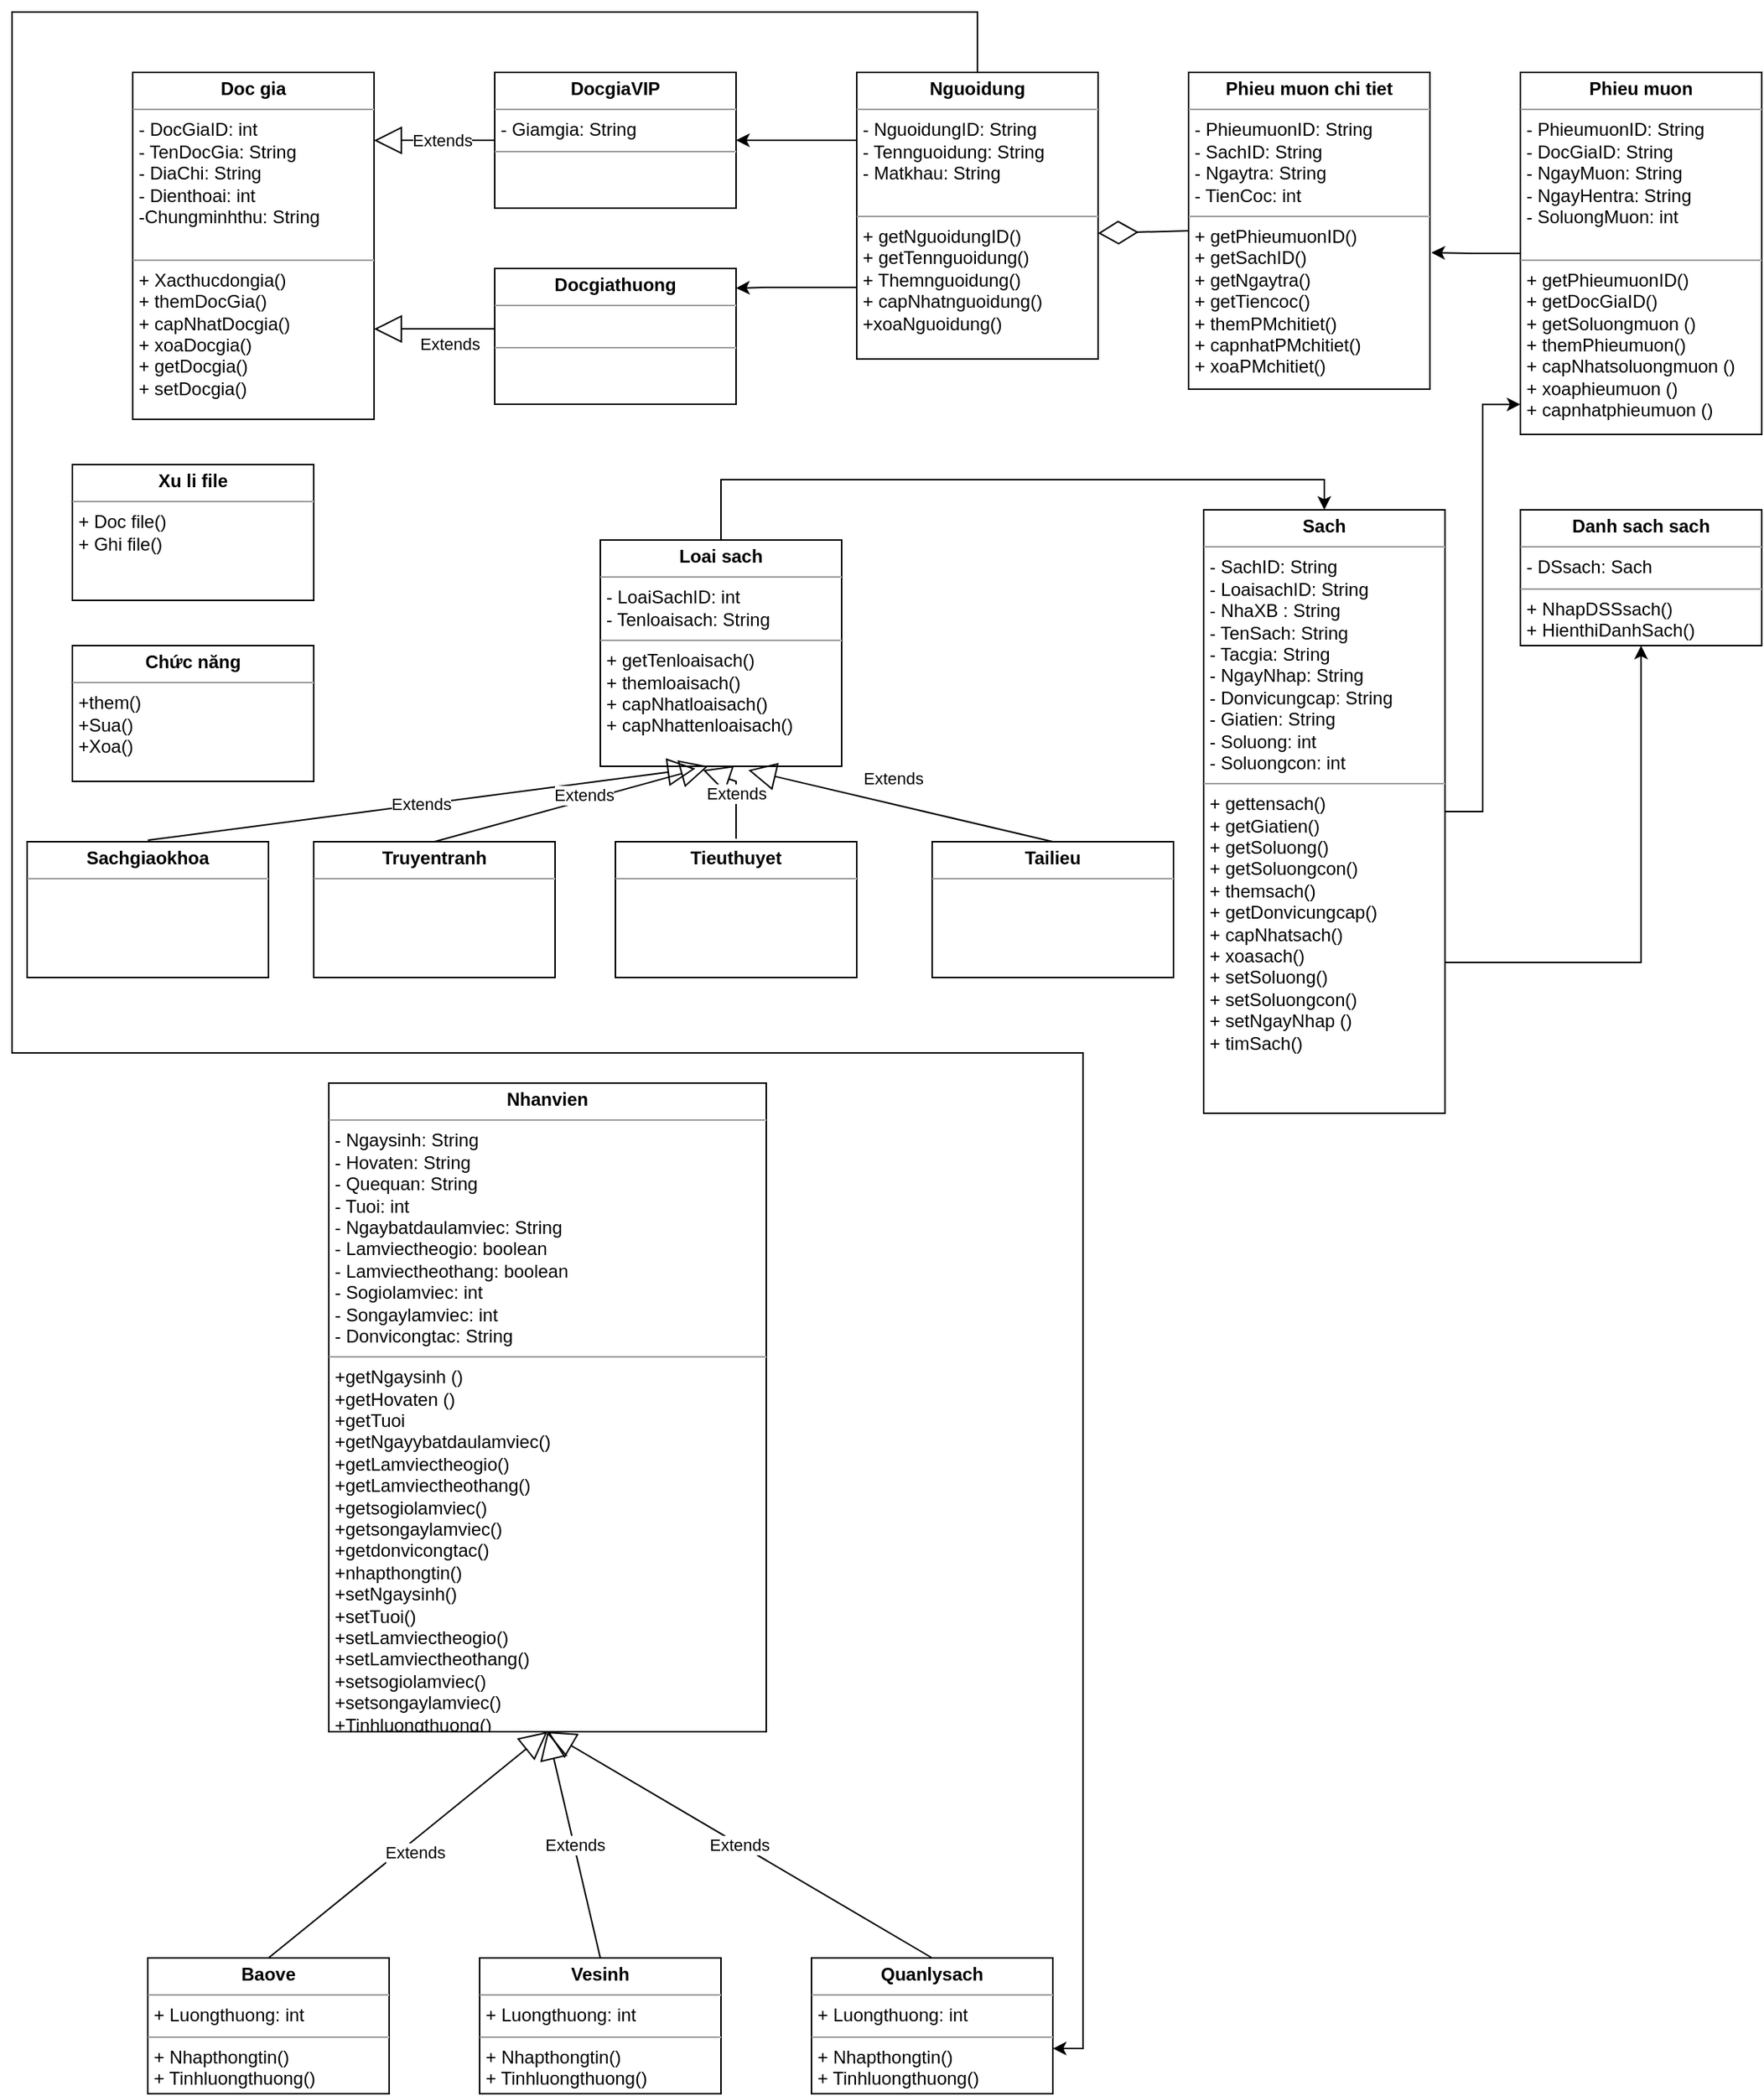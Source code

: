 <mxfile version="15.7.4" type="google"><diagram id="C5RBs43oDa-KdzZeNtuy" name="Page-1"><mxGraphModel dx="1102" dy="618" grid="1" gridSize="10" guides="1" tooltips="1" connect="1" arrows="1" fold="1" page="1" pageScale="1" pageWidth="1654" pageHeight="2336" math="0" shadow="0"><root><mxCell id="WIyWlLk6GJQsqaUBKTNV-0"/><mxCell id="WIyWlLk6GJQsqaUBKTNV-1" parent="WIyWlLk6GJQsqaUBKTNV-0"/><mxCell id="e27O55GyBfMXmyrziWmB-7" value="&lt;p style=&quot;margin: 0px ; margin-top: 4px ; text-align: center&quot;&gt;&lt;b&gt;Nhanvien&lt;/b&gt;&lt;/p&gt;&lt;hr size=&quot;1&quot;&gt;&lt;p style=&quot;margin: 0px ; margin-left: 4px&quot;&gt;- Ngaysinh: String&lt;/p&gt;&lt;p style=&quot;margin: 0px ; margin-left: 4px&quot;&gt;- Hovaten: String&lt;/p&gt;&lt;p style=&quot;margin: 0px ; margin-left: 4px&quot;&gt;- Quequan: String&lt;/p&gt;&lt;p style=&quot;margin: 0px ; margin-left: 4px&quot;&gt;- Tuoi: int&lt;/p&gt;&lt;p style=&quot;margin: 0px ; margin-left: 4px&quot;&gt;- Ngaybatdaulamviec: String&lt;/p&gt;&lt;p style=&quot;margin: 0px ; margin-left: 4px&quot;&gt;- Lamviectheogio: boolean&lt;/p&gt;&lt;p style=&quot;margin: 0px ; margin-left: 4px&quot;&gt;- Lamviectheothang: boolean&lt;/p&gt;&lt;p style=&quot;margin: 0px ; margin-left: 4px&quot;&gt;- Sogiolamviec: int&lt;/p&gt;&lt;p style=&quot;margin: 0px ; margin-left: 4px&quot;&gt;- Songaylamviec: int&lt;/p&gt;&lt;p style=&quot;margin: 0px ; margin-left: 4px&quot;&gt;- Donvicongtac: String&lt;/p&gt;&lt;hr size=&quot;1&quot;&gt;&lt;p style=&quot;margin: 0px ; margin-left: 4px&quot;&gt;+getNgaysinh ()&lt;/p&gt;&lt;p style=&quot;margin: 0px ; margin-left: 4px&quot;&gt;+getHovaten ()&lt;/p&gt;&lt;p style=&quot;margin: 0px ; margin-left: 4px&quot;&gt;+getTuoi&lt;/p&gt;&lt;p style=&quot;margin: 0px ; margin-left: 4px&quot;&gt;+getNgayybatdaulamviec()&lt;/p&gt;&lt;p style=&quot;margin: 0px ; margin-left: 4px&quot;&gt;+getLamviectheogio()&lt;/p&gt;&lt;p style=&quot;margin: 0px ; margin-left: 4px&quot;&gt;+getLamviectheothang()&lt;/p&gt;&lt;p style=&quot;margin: 0px ; margin-left: 4px&quot;&gt;+getsogiolamviec()&lt;/p&gt;&lt;p style=&quot;margin: 0px ; margin-left: 4px&quot;&gt;+getsongaylamviec()&lt;/p&gt;&lt;p style=&quot;margin: 0px ; margin-left: 4px&quot;&gt;+getdonvicongtac()&lt;/p&gt;&lt;p style=&quot;margin: 0px ; margin-left: 4px&quot;&gt;+nhapthongtin()&lt;/p&gt;&lt;p style=&quot;margin: 0px ; margin-left: 4px&quot;&gt;+setNgaysinh()&lt;/p&gt;&lt;p style=&quot;margin: 0px ; margin-left: 4px&quot;&gt;+setTuoi()&lt;/p&gt;&lt;p style=&quot;margin: 0px ; margin-left: 4px&quot;&gt;+set&lt;span&gt;Lamviectheogio()&lt;/span&gt;&lt;/p&gt;&lt;p style=&quot;margin: 0px 0px 0px 4px&quot;&gt;+setLamviectheothang()&lt;/p&gt;&lt;p style=&quot;margin: 0px 0px 0px 4px&quot;&gt;+setsogiolamviec()&lt;/p&gt;&lt;p style=&quot;margin: 0px 0px 0px 4px&quot;&gt;+setsongaylamviec()&lt;/p&gt;&lt;p style=&quot;margin: 0px 0px 0px 4px&quot;&gt;+Tinhluongthuong()&lt;/p&gt;" style="verticalAlign=top;align=left;overflow=fill;fontSize=12;fontFamily=Helvetica;html=1;" parent="WIyWlLk6GJQsqaUBKTNV-1" vertex="1"><mxGeometry x="230" y="740" width="290" height="430" as="geometry"/></mxCell><mxCell id="e27O55GyBfMXmyrziWmB-9" value="Extends" style="endArrow=block;endSize=16;endFill=0;html=1;rounded=0;entryX=0.5;entryY=1;entryDx=0;entryDy=0;exitX=0.5;exitY=0;exitDx=0;exitDy=0;" parent="WIyWlLk6GJQsqaUBKTNV-1" source="e27O55GyBfMXmyrziWmB-10" target="e27O55GyBfMXmyrziWmB-7" edge="1"><mxGeometry y="-7" width="160" relative="1" as="geometry"><mxPoint x="270" y="1300" as="sourcePoint"/><mxPoint x="380" y="1170" as="targetPoint"/><mxPoint as="offset"/></mxGeometry></mxCell><mxCell id="e27O55GyBfMXmyrziWmB-10" value="&lt;p style=&quot;margin: 0px ; margin-top: 4px ; text-align: center&quot;&gt;&lt;b&gt;Baove&lt;/b&gt;&lt;/p&gt;&lt;hr size=&quot;1&quot;&gt;&lt;p style=&quot;margin: 0px ; margin-left: 4px&quot;&gt;+ Luongthuong: int&lt;/p&gt;&lt;hr size=&quot;1&quot;&gt;&lt;p style=&quot;margin: 0px ; margin-left: 4px&quot;&gt;+ Nhapthongtin()&lt;/p&gt;&lt;p style=&quot;margin: 0px ; margin-left: 4px&quot;&gt;+ Tinhluongthuong()&lt;/p&gt;" style="verticalAlign=top;align=left;overflow=fill;fontSize=12;fontFamily=Helvetica;html=1;" parent="WIyWlLk6GJQsqaUBKTNV-1" vertex="1"><mxGeometry x="110" y="1320" width="160" height="90" as="geometry"/></mxCell><mxCell id="e27O55GyBfMXmyrziWmB-11" value="&lt;p style=&quot;margin: 0px ; margin-top: 4px ; text-align: center&quot;&gt;&lt;b&gt;Vesinh&lt;/b&gt;&lt;/p&gt;&lt;hr size=&quot;1&quot;&gt;&lt;p style=&quot;margin: 0px ; margin-left: 4px&quot;&gt;+ Luongthuong: int&lt;/p&gt;&lt;hr size=&quot;1&quot;&gt;&lt;p style=&quot;margin: 0px ; margin-left: 4px&quot;&gt;+ Nhapthongtin()&lt;/p&gt;&lt;p style=&quot;margin: 0px ; margin-left: 4px&quot;&gt;+ Tinhluongthuong()&lt;/p&gt;" style="verticalAlign=top;align=left;overflow=fill;fontSize=12;fontFamily=Helvetica;html=1;" parent="WIyWlLk6GJQsqaUBKTNV-1" vertex="1"><mxGeometry x="330" y="1320" width="160" height="90" as="geometry"/></mxCell><mxCell id="e27O55GyBfMXmyrziWmB-12" value="Extends" style="endArrow=block;endSize=16;endFill=0;html=1;rounded=0;entryX=0.5;entryY=1;entryDx=0;entryDy=0;exitX=0.5;exitY=0;exitDx=0;exitDy=0;" parent="WIyWlLk6GJQsqaUBKTNV-1" source="e27O55GyBfMXmyrziWmB-11" target="e27O55GyBfMXmyrziWmB-7" edge="1"><mxGeometry width="160" relative="1" as="geometry"><mxPoint x="374" y="1260" as="sourcePoint"/><mxPoint x="534" y="1260" as="targetPoint"/></mxGeometry></mxCell><mxCell id="e27O55GyBfMXmyrziWmB-13" value="Extends" style="endArrow=block;endSize=16;endFill=0;html=1;rounded=0;entryX=0.5;entryY=1;entryDx=0;entryDy=0;exitX=0.5;exitY=0;exitDx=0;exitDy=0;" parent="WIyWlLk6GJQsqaUBKTNV-1" source="e27O55GyBfMXmyrziWmB-14" target="e27O55GyBfMXmyrziWmB-7" edge="1"><mxGeometry width="160" relative="1" as="geometry"><mxPoint x="650" y="1300" as="sourcePoint"/><mxPoint x="670" y="1250" as="targetPoint"/></mxGeometry></mxCell><mxCell id="e27O55GyBfMXmyrziWmB-14" value="&lt;p style=&quot;margin: 0px ; margin-top: 4px ; text-align: center&quot;&gt;&lt;b&gt;Quanlysach&lt;/b&gt;&lt;/p&gt;&lt;hr size=&quot;1&quot;&gt;&lt;p style=&quot;margin: 0px ; margin-left: 4px&quot;&gt;+ Luongthuong: int&lt;/p&gt;&lt;hr size=&quot;1&quot;&gt;&lt;p style=&quot;margin: 0px ; margin-left: 4px&quot;&gt;+ Nhapthongtin()&lt;/p&gt;&lt;p style=&quot;margin: 0px ; margin-left: 4px&quot;&gt;+ Tinhluongthuong()&lt;/p&gt;" style="verticalAlign=top;align=left;overflow=fill;fontSize=12;fontFamily=Helvetica;html=1;" parent="WIyWlLk6GJQsqaUBKTNV-1" vertex="1"><mxGeometry x="550" y="1320" width="160" height="90" as="geometry"/></mxCell><mxCell id="zGeO3oUI_rycpAed9Hrp-0" value="&lt;p style=&quot;margin: 0px ; margin-top: 4px ; text-align: center&quot;&gt;&lt;b&gt;Doc gia&lt;/b&gt;&lt;/p&gt;&lt;hr size=&quot;1&quot;&gt;&lt;p style=&quot;margin: 0px ; margin-left: 4px&quot;&gt;- DocGiaID: int&lt;/p&gt;&lt;p style=&quot;margin: 0px ; margin-left: 4px&quot;&gt;- TenDocGia: String&lt;/p&gt;&lt;p style=&quot;margin: 0px ; margin-left: 4px&quot;&gt;- DiaChi: String&lt;/p&gt;&lt;p style=&quot;margin: 0px ; margin-left: 4px&quot;&gt;- Dienthoai: int&lt;/p&gt;&lt;p style=&quot;margin: 0px ; margin-left: 4px&quot;&gt;-Chungminhthu: String&lt;/p&gt;&lt;p style=&quot;margin: 0px ; margin-left: 4px&quot;&gt;&lt;br&gt;&lt;/p&gt;&lt;hr size=&quot;1&quot;&gt;&lt;p style=&quot;margin: 0px ; margin-left: 4px&quot;&gt;+ Xacthucdongia()&lt;/p&gt;&lt;p style=&quot;margin: 0px ; margin-left: 4px&quot;&gt;+ themDocGia()&lt;/p&gt;&lt;p style=&quot;margin: 0px ; margin-left: 4px&quot;&gt;+ capNhatDocgia()&lt;/p&gt;&lt;p style=&quot;margin: 0px ; margin-left: 4px&quot;&gt;+ xoaDocgia()&lt;/p&gt;&lt;p style=&quot;margin: 0px ; margin-left: 4px&quot;&gt;+ getDocgia()&lt;/p&gt;&lt;p style=&quot;margin: 0px ; margin-left: 4px&quot;&gt;+ setDocgia()&lt;/p&gt;" style="verticalAlign=top;align=left;overflow=fill;fontSize=12;fontFamily=Helvetica;html=1;" parent="WIyWlLk6GJQsqaUBKTNV-1" vertex="1"><mxGeometry x="100" y="70" width="160" height="230" as="geometry"/></mxCell><mxCell id="zGeO3oUI_rycpAed9Hrp-1" value="&lt;p style=&quot;margin: 0px ; margin-top: 4px ; text-align: center&quot;&gt;&lt;b&gt;DocgiaVIP&lt;/b&gt;&lt;/p&gt;&lt;hr size=&quot;1&quot;&gt;&lt;p style=&quot;margin: 0px ; margin-left: 4px&quot;&gt;- Giamgia: String&lt;/p&gt;&lt;hr size=&quot;1&quot;&gt;&lt;p style=&quot;margin: 0px ; margin-left: 4px&quot;&gt;&lt;br&gt;&lt;/p&gt;" style="verticalAlign=top;align=left;overflow=fill;fontSize=12;fontFamily=Helvetica;html=1;" parent="WIyWlLk6GJQsqaUBKTNV-1" vertex="1"><mxGeometry x="340" y="70" width="160" height="90" as="geometry"/></mxCell><mxCell id="PjZqf6TvbSkRj2VMknT--12" style="edgeStyle=orthogonalEdgeStyle;rounded=0;orthogonalLoop=1;jettySize=auto;html=1;entryX=0.5;entryY=0;entryDx=0;entryDy=0;" edge="1" parent="WIyWlLk6GJQsqaUBKTNV-1" source="zGeO3oUI_rycpAed9Hrp-2" target="zGeO3oUI_rycpAed9Hrp-5"><mxGeometry relative="1" as="geometry"><Array as="points"><mxPoint x="490" y="340"/><mxPoint x="890" y="340"/></Array></mxGeometry></mxCell><mxCell id="zGeO3oUI_rycpAed9Hrp-2" value="&lt;p style=&quot;margin: 0px ; margin-top: 4px ; text-align: center&quot;&gt;&lt;b&gt;Loai sach&lt;/b&gt;&lt;/p&gt;&lt;hr size=&quot;1&quot;&gt;&lt;p style=&quot;margin: 0px ; margin-left: 4px&quot;&gt;- LoaiSachID: int&lt;/p&gt;&lt;p style=&quot;margin: 0px ; margin-left: 4px&quot;&gt;- Tenloaisach: String&lt;/p&gt;&lt;hr size=&quot;1&quot;&gt;&lt;p style=&quot;margin: 0px ; margin-left: 4px&quot;&gt;+ getTenloaisach()&lt;/p&gt;&lt;p style=&quot;margin: 0px ; margin-left: 4px&quot;&gt;+ themloaisach()&lt;/p&gt;&lt;p style=&quot;margin: 0px ; margin-left: 4px&quot;&gt;+ capNhatloaisach()&lt;/p&gt;&lt;p style=&quot;margin: 0px ; margin-left: 4px&quot;&gt;+ capNhattenloaisach()&lt;/p&gt;" style="verticalAlign=top;align=left;overflow=fill;fontSize=12;fontFamily=Helvetica;html=1;" parent="WIyWlLk6GJQsqaUBKTNV-1" vertex="1"><mxGeometry x="410" y="380" width="160" height="150" as="geometry"/></mxCell><mxCell id="zGeO3oUI_rycpAed9Hrp-3" value="&lt;p style=&quot;margin: 0px ; margin-top: 4px ; text-align: center&quot;&gt;&lt;b&gt;Docgiathuong&lt;/b&gt;&lt;/p&gt;&lt;hr size=&quot;1&quot;&gt;&lt;p style=&quot;margin: 0px ; margin-left: 4px&quot;&gt;&lt;br&gt;&lt;/p&gt;&lt;hr size=&quot;1&quot;&gt;&lt;p style=&quot;margin: 0px ; margin-left: 4px&quot;&gt;&lt;br&gt;&lt;/p&gt;" style="verticalAlign=top;align=left;overflow=fill;fontSize=12;fontFamily=Helvetica;html=1;" parent="WIyWlLk6GJQsqaUBKTNV-1" vertex="1"><mxGeometry x="340" y="200" width="160" height="90" as="geometry"/></mxCell><mxCell id="PjZqf6TvbSkRj2VMknT--17" style="edgeStyle=orthogonalEdgeStyle;rounded=0;orthogonalLoop=1;jettySize=auto;html=1;exitX=0;exitY=0.25;exitDx=0;exitDy=0;entryX=1;entryY=0.5;entryDx=0;entryDy=0;" edge="1" parent="WIyWlLk6GJQsqaUBKTNV-1" source="zGeO3oUI_rycpAed9Hrp-4" target="zGeO3oUI_rycpAed9Hrp-1"><mxGeometry relative="1" as="geometry"><Array as="points"><mxPoint x="580" y="115"/></Array></mxGeometry></mxCell><mxCell id="PjZqf6TvbSkRj2VMknT--18" style="edgeStyle=orthogonalEdgeStyle;rounded=0;orthogonalLoop=1;jettySize=auto;html=1;exitX=0;exitY=0.75;exitDx=0;exitDy=0;" edge="1" parent="WIyWlLk6GJQsqaUBKTNV-1" source="zGeO3oUI_rycpAed9Hrp-4"><mxGeometry relative="1" as="geometry"><mxPoint x="500" y="213" as="targetPoint"/><Array as="points"><mxPoint x="520" y="213"/><mxPoint x="520" y="213"/></Array></mxGeometry></mxCell><mxCell id="PjZqf6TvbSkRj2VMknT--26" style="edgeStyle=orthogonalEdgeStyle;rounded=0;orthogonalLoop=1;jettySize=auto;html=1;entryX=1;entryY=0.667;entryDx=0;entryDy=0;entryPerimeter=0;" edge="1" parent="WIyWlLk6GJQsqaUBKTNV-1" source="zGeO3oUI_rycpAed9Hrp-4" target="e27O55GyBfMXmyrziWmB-14"><mxGeometry relative="1" as="geometry"><Array as="points"><mxPoint x="660" y="30"/><mxPoint x="20" y="30"/><mxPoint x="20" y="720"/><mxPoint x="730" y="720"/><mxPoint x="730" y="1380"/></Array></mxGeometry></mxCell><mxCell id="zGeO3oUI_rycpAed9Hrp-4" value="&lt;p style=&quot;margin: 0px ; margin-top: 4px ; text-align: center&quot;&gt;&lt;b&gt;Nguoidung&lt;/b&gt;&lt;/p&gt;&lt;hr size=&quot;1&quot;&gt;&lt;p style=&quot;margin: 0px ; margin-left: 4px&quot;&gt;- NguoidungID: String&lt;/p&gt;&lt;p style=&quot;margin: 0px ; margin-left: 4px&quot;&gt;- Tennguoidung: String&lt;/p&gt;&lt;p style=&quot;margin: 0px ; margin-left: 4px&quot;&gt;- Matkhau: String&lt;/p&gt;&lt;br&gt;&lt;hr size=&quot;1&quot;&gt;&lt;p style=&quot;margin: 0px ; margin-left: 4px&quot;&gt;+ getNguoidungID()&lt;/p&gt;&lt;p style=&quot;margin: 0px ; margin-left: 4px&quot;&gt;+ getTennguoidung()&lt;/p&gt;&lt;p style=&quot;margin: 0px ; margin-left: 4px&quot;&gt;+ Themnguoidung()&lt;/p&gt;&lt;p style=&quot;margin: 0px ; margin-left: 4px&quot;&gt;+ capNhatnguoidung()&lt;/p&gt;&lt;p style=&quot;margin: 0px ; margin-left: 4px&quot;&gt;+xoaNguoidung()&lt;/p&gt;" style="verticalAlign=top;align=left;overflow=fill;fontSize=12;fontFamily=Helvetica;html=1;" parent="WIyWlLk6GJQsqaUBKTNV-1" vertex="1"><mxGeometry x="580" y="70" width="160" height="190" as="geometry"/></mxCell><mxCell id="PjZqf6TvbSkRj2VMknT--13" style="edgeStyle=orthogonalEdgeStyle;rounded=0;orthogonalLoop=1;jettySize=auto;html=1;entryX=0;entryY=0.917;entryDx=0;entryDy=0;entryPerimeter=0;" edge="1" parent="WIyWlLk6GJQsqaUBKTNV-1" source="zGeO3oUI_rycpAed9Hrp-5" target="zGeO3oUI_rycpAed9Hrp-7"><mxGeometry relative="1" as="geometry"/></mxCell><mxCell id="PjZqf6TvbSkRj2VMknT--14" style="edgeStyle=orthogonalEdgeStyle;rounded=0;orthogonalLoop=1;jettySize=auto;html=1;exitX=1;exitY=0.75;exitDx=0;exitDy=0;entryX=0.5;entryY=1;entryDx=0;entryDy=0;" edge="1" parent="WIyWlLk6GJQsqaUBKTNV-1" source="zGeO3oUI_rycpAed9Hrp-5" target="PjZqf6TvbSkRj2VMknT--0"><mxGeometry relative="1" as="geometry"/></mxCell><mxCell id="zGeO3oUI_rycpAed9Hrp-5" value="&lt;p style=&quot;margin: 0px ; margin-top: 4px ; text-align: center&quot;&gt;&lt;b&gt;Sach&lt;/b&gt;&lt;/p&gt;&lt;hr size=&quot;1&quot;&gt;&lt;p style=&quot;margin: 0px ; margin-left: 4px&quot;&gt;- SachID: String&lt;/p&gt;&lt;p style=&quot;margin: 0px ; margin-left: 4px&quot;&gt;- LoaisachID: String&lt;/p&gt;&lt;p style=&quot;margin: 0px ; margin-left: 4px&quot;&gt;- NhaXB : String&lt;/p&gt;&lt;p style=&quot;margin: 0px ; margin-left: 4px&quot;&gt;- TenSach: String&lt;/p&gt;&lt;p style=&quot;margin: 0px ; margin-left: 4px&quot;&gt;- Tacgia: String&lt;/p&gt;&lt;p style=&quot;margin: 0px ; margin-left: 4px&quot;&gt;- NgayNhap: String&lt;/p&gt;&lt;p style=&quot;margin: 0px ; margin-left: 4px&quot;&gt;- Donvicungcap: String&lt;/p&gt;&lt;p style=&quot;margin: 0px ; margin-left: 4px&quot;&gt;- Giatien: String&lt;/p&gt;&lt;p style=&quot;margin: 0px ; margin-left: 4px&quot;&gt;- Soluong: int&lt;/p&gt;&lt;p style=&quot;margin: 0px ; margin-left: 4px&quot;&gt;- Soluongcon: int&lt;/p&gt;&lt;hr size=&quot;1&quot;&gt;&lt;p style=&quot;margin: 0px ; margin-left: 4px&quot;&gt;+ gettensach()&lt;/p&gt;&lt;p style=&quot;margin: 0px ; margin-left: 4px&quot;&gt;+ getGiatien()&lt;/p&gt;&lt;p style=&quot;margin: 0px ; margin-left: 4px&quot;&gt;+ getSoluong()&lt;/p&gt;&lt;p style=&quot;margin: 0px ; margin-left: 4px&quot;&gt;+ getSoluongcon()&lt;/p&gt;&lt;p style=&quot;margin: 0px ; margin-left: 4px&quot;&gt;+ themsach()&lt;/p&gt;&lt;p style=&quot;margin: 0px ; margin-left: 4px&quot;&gt;+ getDonvicungcap()&lt;/p&gt;&lt;p style=&quot;margin: 0px ; margin-left: 4px&quot;&gt;+ capNhatsach()&lt;/p&gt;&lt;p style=&quot;margin: 0px ; margin-left: 4px&quot;&gt;+ xoasach()&lt;/p&gt;&lt;p style=&quot;margin: 0px ; margin-left: 4px&quot;&gt;+ setSoluong()&lt;/p&gt;&lt;p style=&quot;margin: 0px ; margin-left: 4px&quot;&gt;+ setSoluongcon()&lt;/p&gt;&lt;p style=&quot;margin: 0px ; margin-left: 4px&quot;&gt;+ setNgayNhap ()&lt;/p&gt;&lt;p style=&quot;margin: 0px ; margin-left: 4px&quot;&gt;+ timSach()&lt;/p&gt;" style="verticalAlign=top;align=left;overflow=fill;fontSize=12;fontFamily=Helvetica;html=1;" parent="WIyWlLk6GJQsqaUBKTNV-1" vertex="1"><mxGeometry x="810" y="360" width="160" height="400" as="geometry"/></mxCell><mxCell id="zGeO3oUI_rycpAed9Hrp-6" value="&lt;p style=&quot;margin: 0px ; margin-top: 4px ; text-align: center&quot;&gt;&lt;b&gt;Phieu muon chi tiet&lt;/b&gt;&lt;/p&gt;&lt;hr size=&quot;1&quot;&gt;&lt;p style=&quot;margin: 0px ; margin-left: 4px&quot;&gt;- PhieumuonID: String&lt;/p&gt;&lt;p style=&quot;margin: 0px ; margin-left: 4px&quot;&gt;- SachID: String&lt;/p&gt;&lt;p style=&quot;margin: 0px ; margin-left: 4px&quot;&gt;- Ngaytra: String&lt;/p&gt;&lt;p style=&quot;margin: 0px ; margin-left: 4px&quot;&gt;- TienCoc: int&lt;/p&gt;&lt;hr size=&quot;1&quot;&gt;&lt;p style=&quot;margin: 0px ; margin-left: 4px&quot;&gt;+ getPhieumuonID()&lt;/p&gt;&lt;p style=&quot;margin: 0px ; margin-left: 4px&quot;&gt;+ getSachID()&lt;/p&gt;&lt;p style=&quot;margin: 0px ; margin-left: 4px&quot;&gt;+ getNgaytra()&lt;/p&gt;&lt;p style=&quot;margin: 0px ; margin-left: 4px&quot;&gt;+ getTiencoc()&lt;/p&gt;&lt;p style=&quot;margin: 0px ; margin-left: 4px&quot;&gt;+ themPMchitiet()&lt;/p&gt;&lt;p style=&quot;margin: 0px ; margin-left: 4px&quot;&gt;+ capnhatPMchitiet()&lt;/p&gt;&lt;p style=&quot;margin: 0px ; margin-left: 4px&quot;&gt;+ xoaPMchitiet()&lt;/p&gt;" style="verticalAlign=top;align=left;overflow=fill;fontSize=12;fontFamily=Helvetica;html=1;" parent="WIyWlLk6GJQsqaUBKTNV-1" vertex="1"><mxGeometry x="800" y="70" width="160" height="210" as="geometry"/></mxCell><mxCell id="PjZqf6TvbSkRj2VMknT--15" style="edgeStyle=orthogonalEdgeStyle;rounded=0;orthogonalLoop=1;jettySize=auto;html=1;entryX=1.006;entryY=0.569;entryDx=0;entryDy=0;entryPerimeter=0;" edge="1" parent="WIyWlLk6GJQsqaUBKTNV-1" source="zGeO3oUI_rycpAed9Hrp-7" target="zGeO3oUI_rycpAed9Hrp-6"><mxGeometry relative="1" as="geometry"/></mxCell><mxCell id="zGeO3oUI_rycpAed9Hrp-7" value="&lt;p style=&quot;margin: 0px ; margin-top: 4px ; text-align: center&quot;&gt;&lt;b&gt;Phieu muon&lt;/b&gt;&lt;/p&gt;&lt;hr size=&quot;1&quot;&gt;&lt;p style=&quot;margin: 0px ; margin-left: 4px&quot;&gt;- PhieumuonID: String&lt;/p&gt;&lt;p style=&quot;margin: 0px ; margin-left: 4px&quot;&gt;- DocGiaID: String&lt;/p&gt;&lt;p style=&quot;margin: 0px ; margin-left: 4px&quot;&gt;- NgayMuon: String&lt;/p&gt;&lt;p style=&quot;margin: 0px ; margin-left: 4px&quot;&gt;- NgayHentra: String&lt;/p&gt;&lt;p style=&quot;margin: 0px ; margin-left: 4px&quot;&gt;- SoluongMuon: int&lt;/p&gt;&lt;p style=&quot;margin: 0px ; margin-left: 4px&quot;&gt;&lt;br&gt;&lt;/p&gt;&lt;hr size=&quot;1&quot;&gt;&lt;p style=&quot;margin: 0px ; margin-left: 4px&quot;&gt;+ getPhieumuonID()&lt;/p&gt;&lt;p style=&quot;margin: 0px ; margin-left: 4px&quot;&gt;+ getDocGiaID()&lt;/p&gt;&lt;p style=&quot;margin: 0px ; margin-left: 4px&quot;&gt;+ getSoluongmuon ()&lt;/p&gt;&lt;p style=&quot;margin: 0px ; margin-left: 4px&quot;&gt;+ themPhieumuon()&lt;/p&gt;&lt;p style=&quot;margin: 0px ; margin-left: 4px&quot;&gt;+ capNhatsoluongmuon ()&lt;/p&gt;&lt;p style=&quot;margin: 0px ; margin-left: 4px&quot;&gt;+ xoaphieumuon ()&lt;/p&gt;&lt;p style=&quot;margin: 0px ; margin-left: 4px&quot;&gt;+ capnhatphieumuon ()&lt;/p&gt;" style="verticalAlign=top;align=left;overflow=fill;fontSize=12;fontFamily=Helvetica;html=1;" parent="WIyWlLk6GJQsqaUBKTNV-1" vertex="1"><mxGeometry x="1020" y="70" width="160" height="240" as="geometry"/></mxCell><mxCell id="PjZqf6TvbSkRj2VMknT--0" value="&lt;p style=&quot;margin: 0px ; margin-top: 4px ; text-align: center&quot;&gt;&lt;b&gt;Danh sach sach&lt;/b&gt;&lt;/p&gt;&lt;hr size=&quot;1&quot;&gt;&lt;p style=&quot;margin: 0px ; margin-left: 4px&quot;&gt;- DSsach: Sach&lt;/p&gt;&lt;hr size=&quot;1&quot;&gt;&lt;p style=&quot;margin: 0px ; margin-left: 4px&quot;&gt;+ NhapDSSsach()&lt;/p&gt;&lt;p style=&quot;margin: 0px ; margin-left: 4px&quot;&gt;+ HienthiDanhSach()&lt;/p&gt;" style="verticalAlign=top;align=left;overflow=fill;fontSize=12;fontFamily=Helvetica;html=1;" vertex="1" parent="WIyWlLk6GJQsqaUBKTNV-1"><mxGeometry x="1020" y="360" width="160" height="90" as="geometry"/></mxCell><mxCell id="PjZqf6TvbSkRj2VMknT--1" value="&lt;p style=&quot;margin: 0px ; margin-top: 4px ; text-align: center&quot;&gt;&lt;b&gt;Truyentranh&lt;/b&gt;&lt;/p&gt;&lt;hr size=&quot;1&quot;&gt;&lt;p style=&quot;margin: 0px ; margin-left: 4px&quot;&gt;&lt;br&gt;&lt;/p&gt;" style="verticalAlign=top;align=left;overflow=fill;fontSize=12;fontFamily=Helvetica;html=1;" vertex="1" parent="WIyWlLk6GJQsqaUBKTNV-1"><mxGeometry x="220" y="580" width="160" height="90" as="geometry"/></mxCell><mxCell id="PjZqf6TvbSkRj2VMknT--2" value="&lt;p style=&quot;margin: 0px ; margin-top: 4px ; text-align: center&quot;&gt;&lt;b&gt;Tieuthuyet&lt;/b&gt;&lt;/p&gt;&lt;hr size=&quot;1&quot;&gt;&lt;p style=&quot;margin: 0px ; margin-left: 4px&quot;&gt;&lt;br&gt;&lt;/p&gt;" style="verticalAlign=top;align=left;overflow=fill;fontSize=12;fontFamily=Helvetica;html=1;" vertex="1" parent="WIyWlLk6GJQsqaUBKTNV-1"><mxGeometry x="420" y="580" width="160" height="90" as="geometry"/></mxCell><mxCell id="PjZqf6TvbSkRj2VMknT--3" value="&lt;p style=&quot;margin: 0px ; margin-top: 4px ; text-align: center&quot;&gt;&lt;b&gt;Tailieu&lt;/b&gt;&lt;/p&gt;&lt;hr size=&quot;1&quot;&gt;&lt;p style=&quot;margin: 0px ; margin-left: 4px&quot;&gt;&lt;br&gt;&lt;/p&gt;" style="verticalAlign=top;align=left;overflow=fill;fontSize=12;fontFamily=Helvetica;html=1;" vertex="1" parent="WIyWlLk6GJQsqaUBKTNV-1"><mxGeometry x="630" y="580" width="160" height="90" as="geometry"/></mxCell><mxCell id="PjZqf6TvbSkRj2VMknT--4" value="&lt;p style=&quot;margin: 0px ; margin-top: 4px ; text-align: center&quot;&gt;&lt;b&gt;Sachgiaokhoa&lt;/b&gt;&lt;/p&gt;&lt;hr size=&quot;1&quot;&gt;&lt;p style=&quot;margin: 0px ; margin-left: 4px&quot;&gt;&lt;br&gt;&lt;/p&gt;" style="verticalAlign=top;align=left;overflow=fill;fontSize=12;fontFamily=Helvetica;html=1;" vertex="1" parent="WIyWlLk6GJQsqaUBKTNV-1"><mxGeometry x="30" y="580" width="160" height="90" as="geometry"/></mxCell><mxCell id="PjZqf6TvbSkRj2VMknT--5" value="&lt;p style=&quot;margin: 0px ; margin-top: 4px ; text-align: center&quot;&gt;&lt;b&gt;Chức năng&lt;/b&gt;&lt;/p&gt;&lt;hr size=&quot;1&quot;&gt;&lt;p style=&quot;margin: 0px ; margin-left: 4px&quot;&gt;+them()&lt;/p&gt;&lt;p style=&quot;margin: 0px ; margin-left: 4px&quot;&gt;+Sua()&lt;/p&gt;&lt;p style=&quot;margin: 0px ; margin-left: 4px&quot;&gt;+Xoa()&lt;/p&gt;" style="verticalAlign=top;align=left;overflow=fill;fontSize=12;fontFamily=Helvetica;html=1;" vertex="1" parent="WIyWlLk6GJQsqaUBKTNV-1"><mxGeometry x="60" y="450" width="160" height="90" as="geometry"/></mxCell><mxCell id="PjZqf6TvbSkRj2VMknT--6" value="&lt;p style=&quot;margin: 0px ; margin-top: 4px ; text-align: center&quot;&gt;&lt;b&gt;Xu li file&lt;/b&gt;&lt;/p&gt;&lt;hr size=&quot;1&quot;&gt;&lt;p style=&quot;margin: 0px ; margin-left: 4px&quot;&gt;+ Doc file()&lt;/p&gt;&lt;p style=&quot;margin: 0px ; margin-left: 4px&quot;&gt;+ Ghi file()&lt;/p&gt;" style="verticalAlign=top;align=left;overflow=fill;fontSize=12;fontFamily=Helvetica;html=1;" vertex="1" parent="WIyWlLk6GJQsqaUBKTNV-1"><mxGeometry x="60" y="330" width="160" height="90" as="geometry"/></mxCell><mxCell id="PjZqf6TvbSkRj2VMknT--16" value="" style="endArrow=diamondThin;endFill=0;endSize=24;html=1;rounded=0;exitX=0;exitY=0.5;exitDx=0;exitDy=0;entryX=1;entryY=0.561;entryDx=0;entryDy=0;entryPerimeter=0;" edge="1" parent="WIyWlLk6GJQsqaUBKTNV-1" source="zGeO3oUI_rycpAed9Hrp-6" target="zGeO3oUI_rycpAed9Hrp-4"><mxGeometry width="160" relative="1" as="geometry"><mxPoint x="790" y="200" as="sourcePoint"/><mxPoint x="920" y="210" as="targetPoint"/></mxGeometry></mxCell><mxCell id="PjZqf6TvbSkRj2VMknT--20" value="Extends" style="endArrow=block;endSize=16;endFill=0;html=1;rounded=0;entryX=1;entryY=0.196;entryDx=0;entryDy=0;entryPerimeter=0;exitX=0;exitY=0.5;exitDx=0;exitDy=0;" edge="1" parent="WIyWlLk6GJQsqaUBKTNV-1" source="zGeO3oUI_rycpAed9Hrp-1" target="zGeO3oUI_rycpAed9Hrp-0"><mxGeometry x="-0.125" width="160" relative="1" as="geometry"><mxPoint x="280" y="340" as="sourcePoint"/><mxPoint x="440" y="340" as="targetPoint"/><mxPoint as="offset"/></mxGeometry></mxCell><mxCell id="PjZqf6TvbSkRj2VMknT--21" value="Extends" style="endArrow=block;endSize=16;endFill=0;html=1;rounded=0;entryX=1;entryY=0.196;entryDx=0;entryDy=0;entryPerimeter=0;exitX=0;exitY=0.5;exitDx=0;exitDy=0;" edge="1" parent="WIyWlLk6GJQsqaUBKTNV-1"><mxGeometry x="-0.25" y="10" width="160" relative="1" as="geometry"><mxPoint x="340" y="240" as="sourcePoint"/><mxPoint x="260" y="240.08" as="targetPoint"/><mxPoint as="offset"/></mxGeometry></mxCell><mxCell id="PjZqf6TvbSkRj2VMknT--22" value="Extends" style="endArrow=block;endSize=16;endFill=0;html=1;rounded=0;entryX=0.394;entryY=1.01;entryDx=0;entryDy=0;entryPerimeter=0;" edge="1" parent="WIyWlLk6GJQsqaUBKTNV-1" target="zGeO3oUI_rycpAed9Hrp-2"><mxGeometry width="160" relative="1" as="geometry"><mxPoint x="110" y="579" as="sourcePoint"/><mxPoint x="270" y="579" as="targetPoint"/><mxPoint as="offset"/></mxGeometry></mxCell><mxCell id="PjZqf6TvbSkRj2VMknT--23" value="Extends" style="endArrow=block;endSize=16;endFill=0;html=1;rounded=0;entryX=0.394;entryY=1.01;entryDx=0;entryDy=0;entryPerimeter=0;exitX=0.5;exitY=0;exitDx=0;exitDy=0;" edge="1" parent="WIyWlLk6GJQsqaUBKTNV-1" source="PjZqf6TvbSkRj2VMknT--1"><mxGeometry x="0.104" y="3" width="160" relative="1" as="geometry"><mxPoint x="118.48" y="577.5" as="sourcePoint"/><mxPoint x="481.52" y="530" as="targetPoint"/><mxPoint as="offset"/></mxGeometry></mxCell><mxCell id="PjZqf6TvbSkRj2VMknT--24" value="Extends" style="endArrow=block;endSize=16;endFill=0;html=1;rounded=0;entryX=0.425;entryY=1.017;entryDx=0;entryDy=0;entryPerimeter=0;" edge="1" parent="WIyWlLk6GJQsqaUBKTNV-1" target="zGeO3oUI_rycpAed9Hrp-2"><mxGeometry width="160" relative="1" as="geometry"><mxPoint x="500" y="578" as="sourcePoint"/><mxPoint x="863.04" y="530" as="targetPoint"/><mxPoint as="offset"/><Array as="points"><mxPoint x="500" y="540"/></Array></mxGeometry></mxCell><mxCell id="PjZqf6TvbSkRj2VMknT--25" value="Extends" style="endArrow=block;endSize=16;endFill=0;html=1;rounded=0;entryX=0.613;entryY=1.017;entryDx=0;entryDy=0;entryPerimeter=0;exitX=0.5;exitY=0;exitDx=0;exitDy=0;" edge="1" parent="WIyWlLk6GJQsqaUBKTNV-1" source="PjZqf6TvbSkRj2VMknT--3" target="zGeO3oUI_rycpAed9Hrp-2"><mxGeometry x="0.09" y="-17" width="160" relative="1" as="geometry"><mxPoint x="698.48" y="587.5" as="sourcePoint"/><mxPoint x="1061.52" y="540" as="targetPoint"/><mxPoint as="offset"/></mxGeometry></mxCell></root></mxGraphModel></diagram></mxfile>